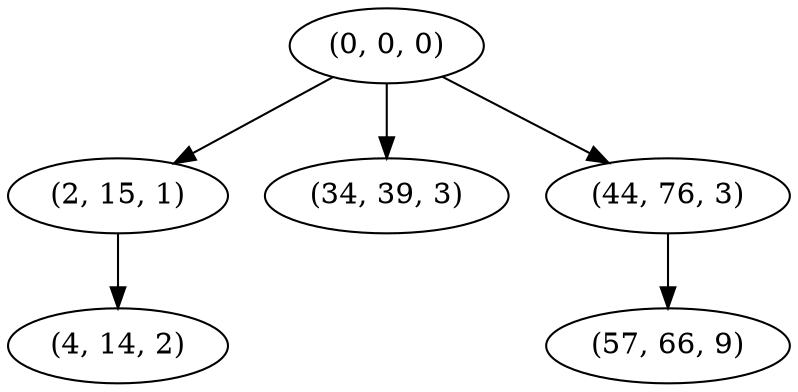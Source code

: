digraph tree {
    "(0, 0, 0)";
    "(2, 15, 1)";
    "(4, 14, 2)";
    "(34, 39, 3)";
    "(44, 76, 3)";
    "(57, 66, 9)";
    "(0, 0, 0)" -> "(2, 15, 1)";
    "(0, 0, 0)" -> "(34, 39, 3)";
    "(0, 0, 0)" -> "(44, 76, 3)";
    "(2, 15, 1)" -> "(4, 14, 2)";
    "(44, 76, 3)" -> "(57, 66, 9)";
}
